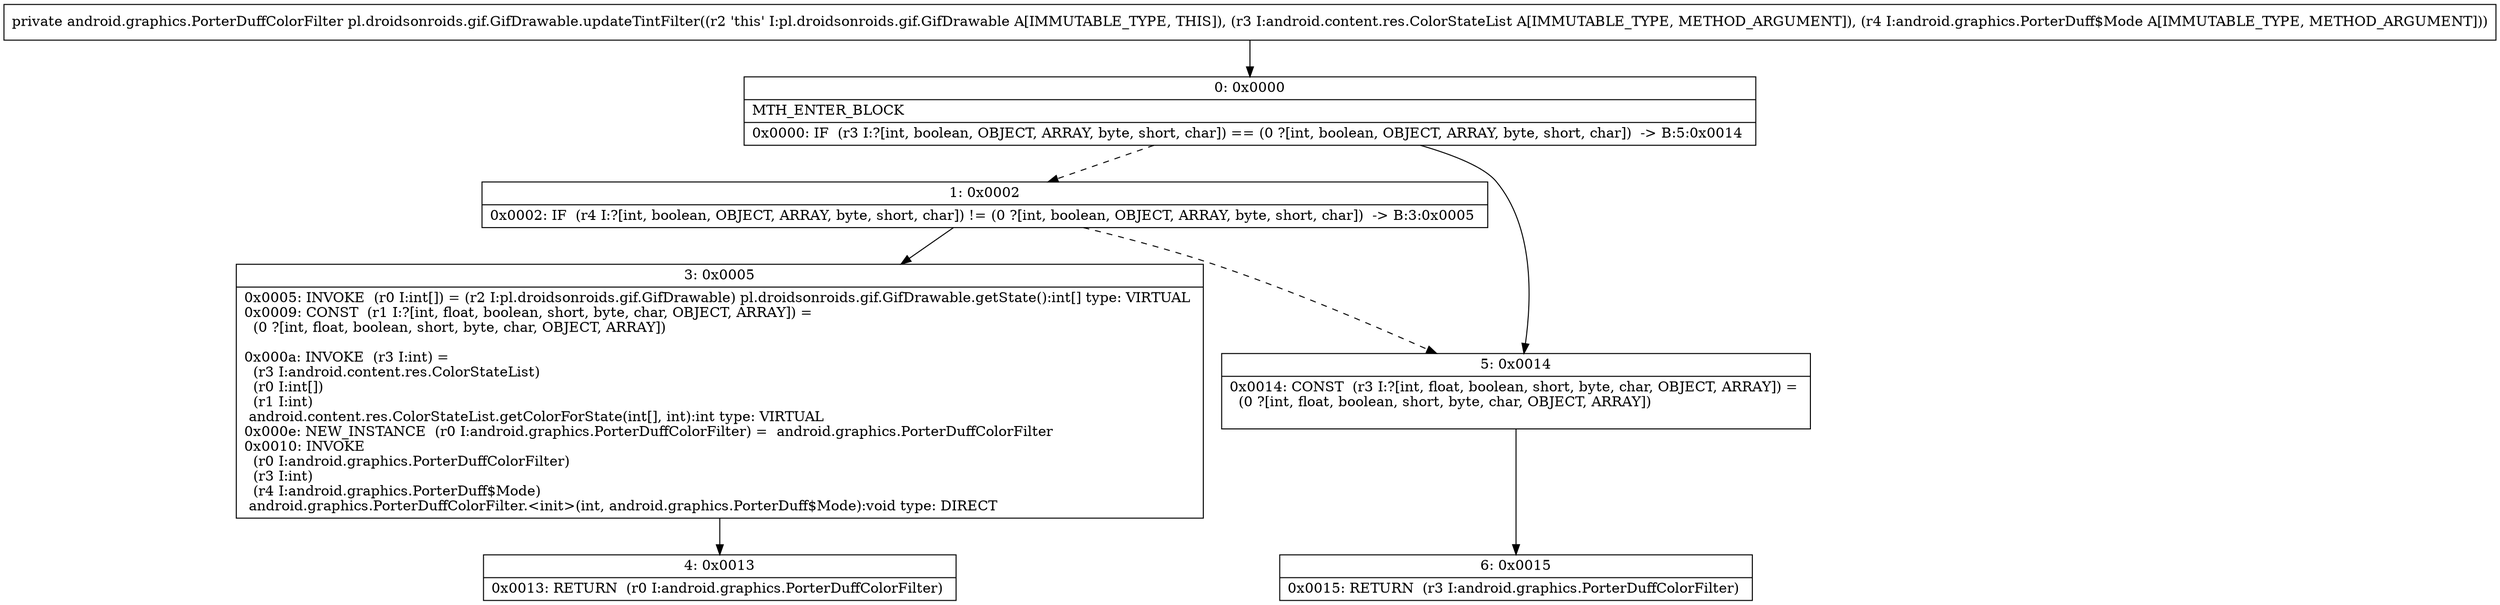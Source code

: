 digraph "CFG forpl.droidsonroids.gif.GifDrawable.updateTintFilter(Landroid\/content\/res\/ColorStateList;Landroid\/graphics\/PorterDuff$Mode;)Landroid\/graphics\/PorterDuffColorFilter;" {
Node_0 [shape=record,label="{0\:\ 0x0000|MTH_ENTER_BLOCK\l|0x0000: IF  (r3 I:?[int, boolean, OBJECT, ARRAY, byte, short, char]) == (0 ?[int, boolean, OBJECT, ARRAY, byte, short, char])  \-\> B:5:0x0014 \l}"];
Node_1 [shape=record,label="{1\:\ 0x0002|0x0002: IF  (r4 I:?[int, boolean, OBJECT, ARRAY, byte, short, char]) != (0 ?[int, boolean, OBJECT, ARRAY, byte, short, char])  \-\> B:3:0x0005 \l}"];
Node_3 [shape=record,label="{3\:\ 0x0005|0x0005: INVOKE  (r0 I:int[]) = (r2 I:pl.droidsonroids.gif.GifDrawable) pl.droidsonroids.gif.GifDrawable.getState():int[] type: VIRTUAL \l0x0009: CONST  (r1 I:?[int, float, boolean, short, byte, char, OBJECT, ARRAY]) = \l  (0 ?[int, float, boolean, short, byte, char, OBJECT, ARRAY])\l \l0x000a: INVOKE  (r3 I:int) = \l  (r3 I:android.content.res.ColorStateList)\l  (r0 I:int[])\l  (r1 I:int)\l android.content.res.ColorStateList.getColorForState(int[], int):int type: VIRTUAL \l0x000e: NEW_INSTANCE  (r0 I:android.graphics.PorterDuffColorFilter) =  android.graphics.PorterDuffColorFilter \l0x0010: INVOKE  \l  (r0 I:android.graphics.PorterDuffColorFilter)\l  (r3 I:int)\l  (r4 I:android.graphics.PorterDuff$Mode)\l android.graphics.PorterDuffColorFilter.\<init\>(int, android.graphics.PorterDuff$Mode):void type: DIRECT \l}"];
Node_4 [shape=record,label="{4\:\ 0x0013|0x0013: RETURN  (r0 I:android.graphics.PorterDuffColorFilter) \l}"];
Node_5 [shape=record,label="{5\:\ 0x0014|0x0014: CONST  (r3 I:?[int, float, boolean, short, byte, char, OBJECT, ARRAY]) = \l  (0 ?[int, float, boolean, short, byte, char, OBJECT, ARRAY])\l \l}"];
Node_6 [shape=record,label="{6\:\ 0x0015|0x0015: RETURN  (r3 I:android.graphics.PorterDuffColorFilter) \l}"];
MethodNode[shape=record,label="{private android.graphics.PorterDuffColorFilter pl.droidsonroids.gif.GifDrawable.updateTintFilter((r2 'this' I:pl.droidsonroids.gif.GifDrawable A[IMMUTABLE_TYPE, THIS]), (r3 I:android.content.res.ColorStateList A[IMMUTABLE_TYPE, METHOD_ARGUMENT]), (r4 I:android.graphics.PorterDuff$Mode A[IMMUTABLE_TYPE, METHOD_ARGUMENT])) }"];
MethodNode -> Node_0;
Node_0 -> Node_1[style=dashed];
Node_0 -> Node_5;
Node_1 -> Node_3;
Node_1 -> Node_5[style=dashed];
Node_3 -> Node_4;
Node_5 -> Node_6;
}

